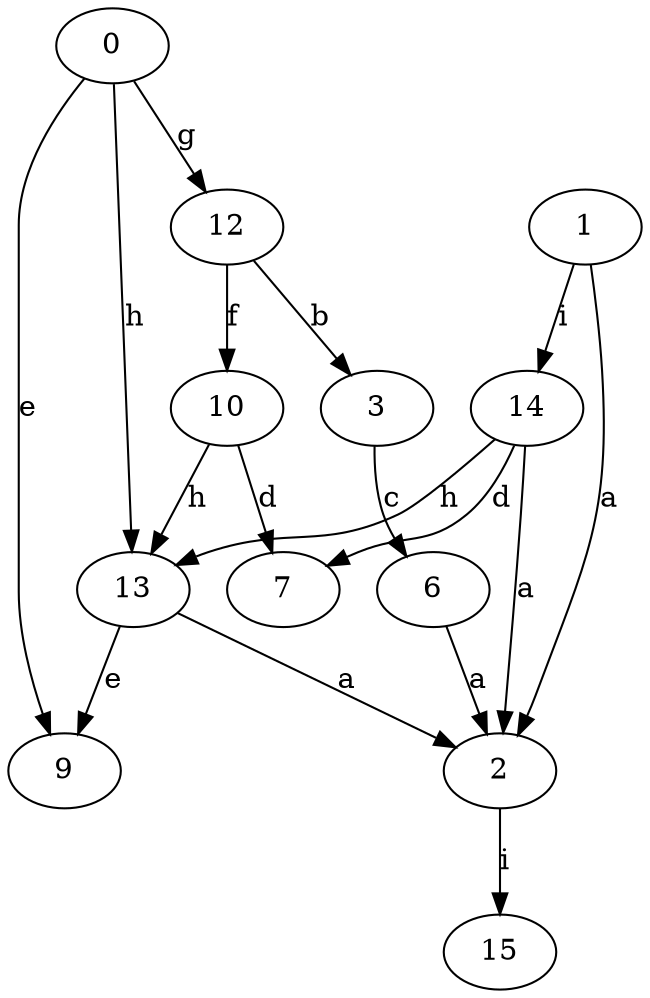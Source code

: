 strict digraph  {
0;
1;
2;
3;
6;
7;
9;
10;
12;
13;
14;
15;
0 -> 9  [label=e];
0 -> 12  [label=g];
0 -> 13  [label=h];
1 -> 2  [label=a];
1 -> 14  [label=i];
2 -> 15  [label=i];
3 -> 6  [label=c];
6 -> 2  [label=a];
10 -> 7  [label=d];
10 -> 13  [label=h];
12 -> 3  [label=b];
12 -> 10  [label=f];
13 -> 2  [label=a];
13 -> 9  [label=e];
14 -> 2  [label=a];
14 -> 7  [label=d];
14 -> 13  [label=h];
}
